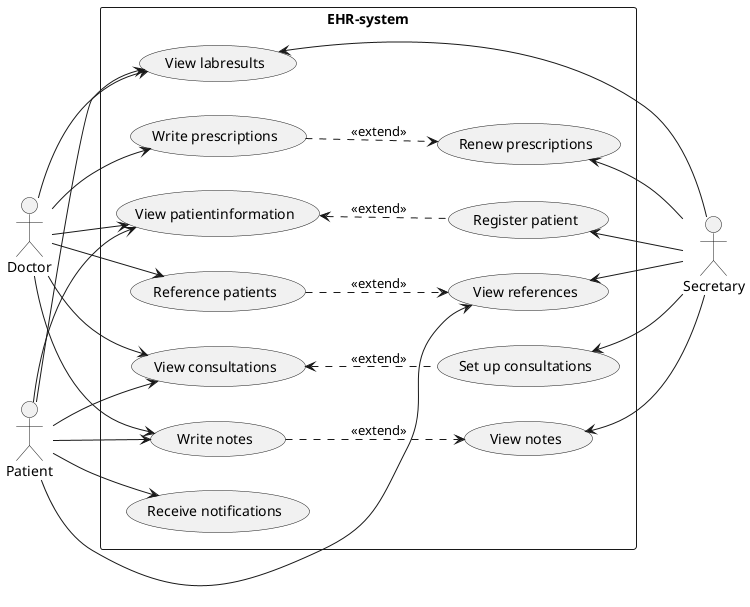 @startuml
left to right direction
:Doctor: as a1
:Patient: as a2
:Secretary: as a3

rectangle EHR-system {
(Register patient) as (UC1)
a3->(UC1)

(View patientinformation) as (UC2)
a1-->(UC2)
a2-->(UC2)

(UC1).up.>(UC2) : <<extend>>
(UC2)-[hidden]>(UC1)

(Reference patients) as (UC3)
a1-->(UC3)

(Write prescriptions)as (UC4)
a1-->UC4

(Renew prescriptions) as UC5
a3-u->UC5

(UC4)..>UC5 : <<extend>>

(View labresults) as (UC6)
a1-->(UC6)
a2-->(UC6)
a3-u->(UC6)

(View references) as (UC7)
a2-->(UC7)
a3-u->(UC7)

(UC3).down.>(UC7) : <<extend>>

(View notes) as UC8
a3-u->UC8

(Write notes) as (UC9)
a1-->(UC9)
a2-->(UC9)

(UC9)..>UC8 : <<extend>>

(Set up consultations) as (UC10)
a3-u->(UC10)

(View consultations) as (UC11)
a1-->(UC11)
a2-->(UC11)

(UC10).u.>(UC11) : <<extend>>

(Receive notifications) as UC12
a2-->UC12

}

@enduml
